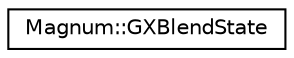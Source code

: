 digraph "圖形化之類別階層"
{
  edge [fontname="Helvetica",fontsize="10",labelfontname="Helvetica",labelfontsize="10"];
  node [fontname="Helvetica",fontsize="10",shape=record];
  rankdir="LR";
  Node1 [label="Magnum::GXBlendState",height=0.2,width=0.4,color="black", fillcolor="white", style="filled",URL="$class_magnum_1_1_g_x_blend_state.html"];
}
